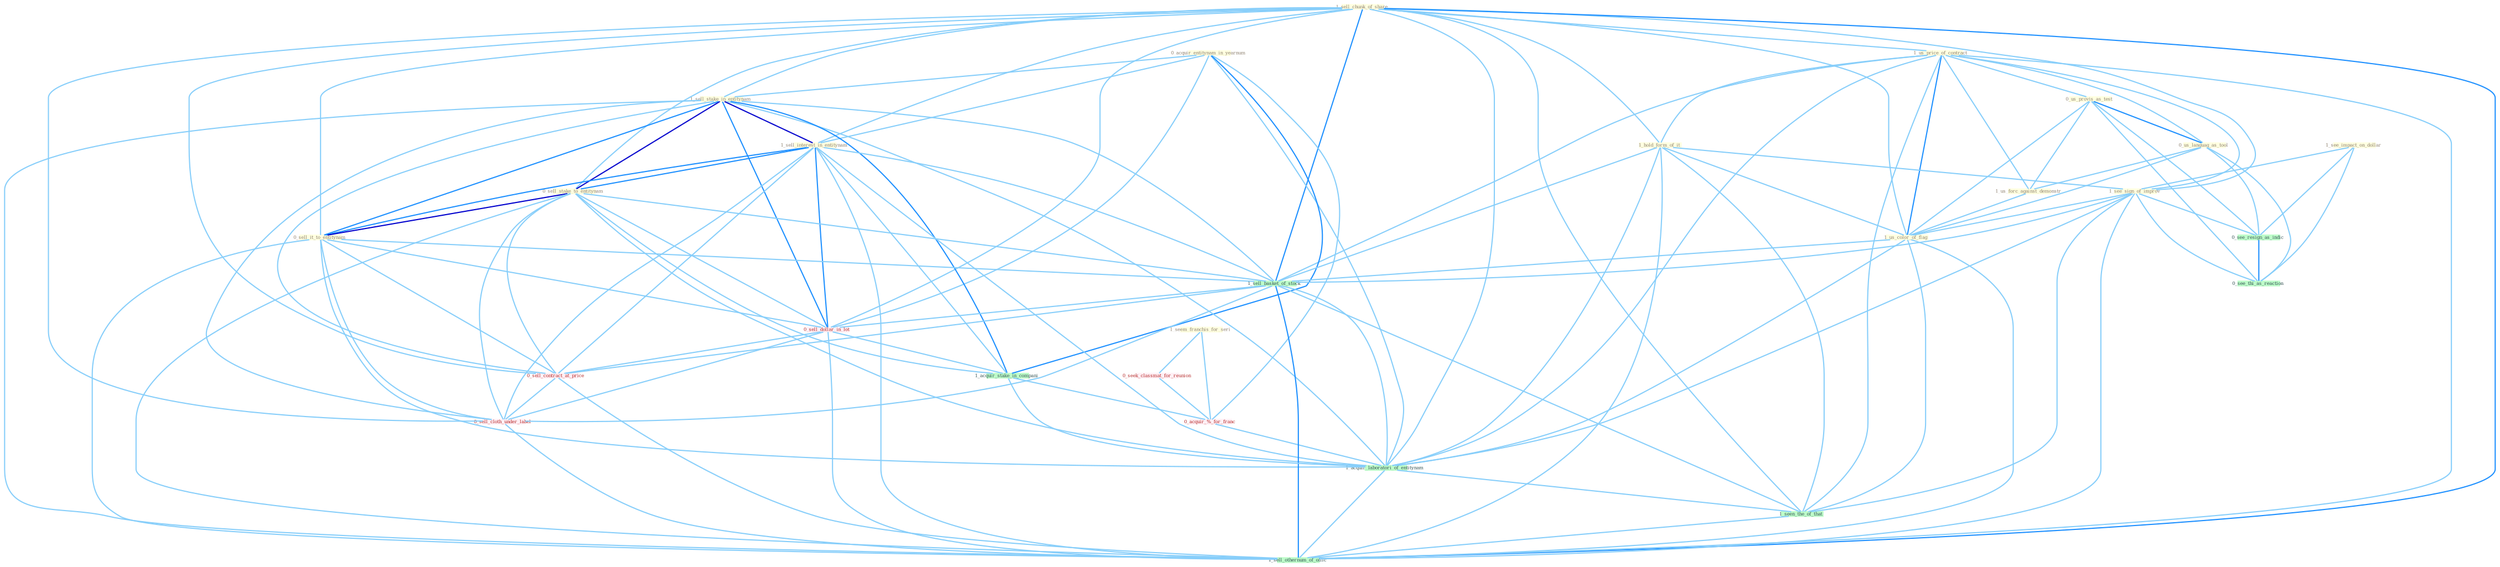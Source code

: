 Graph G{ 
    node
    [shape=polygon,style=filled,width=.5,height=.06,color="#BDFCC9",fixedsize=true,fontsize=4,
    fontcolor="#2f4f4f"];
    {node
    [color="#ffffe0", fontcolor="#8b7d6b"] "1_seem_franchis_for_seri " "1_sell_chunk_of_share " "1_us_price_of_contract " "0_us_provis_as_test " "0_acquir_entitynam_in_yearnum " "1_sell_stake_in_entitynam " "1_hold_form_of_it " "1_see_impact_on_dollar " "0_us_languag_as_tool " "1_sell_interest_in_entitynam " "0_sell_stake_to_entitynam " "1_see_sign_of_improv " "1_us_forc_against_demonstr " "0_sell_it_to_entitynam " "1_us_color_of_flag "}
{node [color="#fff0f5", fontcolor="#b22222"] "0_seek_classmat_for_reunion " "0_sell_dollar_in_lot " "0_acquir_%_for_franc " "0_sell_contract_at_price " "0_sell_cloth_under_label "}
edge [color="#B0E2FF"];

	"1_seem_franchis_for_seri " -- "0_seek_classmat_for_reunion " [w="1", color="#87cefa" ];
	"1_seem_franchis_for_seri " -- "0_acquir_%_for_franc " [w="1", color="#87cefa" ];
	"1_sell_chunk_of_share " -- "1_us_price_of_contract " [w="1", color="#87cefa" ];
	"1_sell_chunk_of_share " -- "1_sell_stake_in_entitynam " [w="1", color="#87cefa" ];
	"1_sell_chunk_of_share " -- "1_hold_form_of_it " [w="1", color="#87cefa" ];
	"1_sell_chunk_of_share " -- "1_sell_interest_in_entitynam " [w="1", color="#87cefa" ];
	"1_sell_chunk_of_share " -- "0_sell_stake_to_entitynam " [w="1", color="#87cefa" ];
	"1_sell_chunk_of_share " -- "1_see_sign_of_improv " [w="1", color="#87cefa" ];
	"1_sell_chunk_of_share " -- "0_sell_it_to_entitynam " [w="1", color="#87cefa" ];
	"1_sell_chunk_of_share " -- "1_us_color_of_flag " [w="1", color="#87cefa" ];
	"1_sell_chunk_of_share " -- "1_sell_basket_of_stock " [w="2", color="#1e90ff" , len=0.8];
	"1_sell_chunk_of_share " -- "0_sell_dollar_in_lot " [w="1", color="#87cefa" ];
	"1_sell_chunk_of_share " -- "0_sell_contract_at_price " [w="1", color="#87cefa" ];
	"1_sell_chunk_of_share " -- "1_acquir_laboratori_of_entitynam " [w="1", color="#87cefa" ];
	"1_sell_chunk_of_share " -- "0_sell_cloth_under_label " [w="1", color="#87cefa" ];
	"1_sell_chunk_of_share " -- "1_seen_the_of_that " [w="1", color="#87cefa" ];
	"1_sell_chunk_of_share " -- "1_sell_othernum_of_offic " [w="2", color="#1e90ff" , len=0.8];
	"1_us_price_of_contract " -- "0_us_provis_as_test " [w="1", color="#87cefa" ];
	"1_us_price_of_contract " -- "1_hold_form_of_it " [w="1", color="#87cefa" ];
	"1_us_price_of_contract " -- "0_us_languag_as_tool " [w="1", color="#87cefa" ];
	"1_us_price_of_contract " -- "1_see_sign_of_improv " [w="1", color="#87cefa" ];
	"1_us_price_of_contract " -- "1_us_forc_against_demonstr " [w="1", color="#87cefa" ];
	"1_us_price_of_contract " -- "1_us_color_of_flag " [w="2", color="#1e90ff" , len=0.8];
	"1_us_price_of_contract " -- "1_sell_basket_of_stock " [w="1", color="#87cefa" ];
	"1_us_price_of_contract " -- "1_acquir_laboratori_of_entitynam " [w="1", color="#87cefa" ];
	"1_us_price_of_contract " -- "1_seen_the_of_that " [w="1", color="#87cefa" ];
	"1_us_price_of_contract " -- "1_sell_othernum_of_offic " [w="1", color="#87cefa" ];
	"0_us_provis_as_test " -- "0_us_languag_as_tool " [w="2", color="#1e90ff" , len=0.8];
	"0_us_provis_as_test " -- "1_us_forc_against_demonstr " [w="1", color="#87cefa" ];
	"0_us_provis_as_test " -- "1_us_color_of_flag " [w="1", color="#87cefa" ];
	"0_us_provis_as_test " -- "0_see_resign_as_indic " [w="1", color="#87cefa" ];
	"0_us_provis_as_test " -- "0_see_thi_as_reaction " [w="1", color="#87cefa" ];
	"0_acquir_entitynam_in_yearnum " -- "1_sell_stake_in_entitynam " [w="1", color="#87cefa" ];
	"0_acquir_entitynam_in_yearnum " -- "1_sell_interest_in_entitynam " [w="1", color="#87cefa" ];
	"0_acquir_entitynam_in_yearnum " -- "0_sell_dollar_in_lot " [w="1", color="#87cefa" ];
	"0_acquir_entitynam_in_yearnum " -- "1_acquir_stake_in_compani " [w="2", color="#1e90ff" , len=0.8];
	"0_acquir_entitynam_in_yearnum " -- "0_acquir_%_for_franc " [w="1", color="#87cefa" ];
	"0_acquir_entitynam_in_yearnum " -- "1_acquir_laboratori_of_entitynam " [w="1", color="#87cefa" ];
	"1_sell_stake_in_entitynam " -- "1_sell_interest_in_entitynam " [w="3", color="#0000cd" , len=0.6];
	"1_sell_stake_in_entitynam " -- "0_sell_stake_to_entitynam " [w="3", color="#0000cd" , len=0.6];
	"1_sell_stake_in_entitynam " -- "0_sell_it_to_entitynam " [w="2", color="#1e90ff" , len=0.8];
	"1_sell_stake_in_entitynam " -- "1_sell_basket_of_stock " [w="1", color="#87cefa" ];
	"1_sell_stake_in_entitynam " -- "0_sell_dollar_in_lot " [w="2", color="#1e90ff" , len=0.8];
	"1_sell_stake_in_entitynam " -- "1_acquir_stake_in_compani " [w="2", color="#1e90ff" , len=0.8];
	"1_sell_stake_in_entitynam " -- "0_sell_contract_at_price " [w="1", color="#87cefa" ];
	"1_sell_stake_in_entitynam " -- "1_acquir_laboratori_of_entitynam " [w="1", color="#87cefa" ];
	"1_sell_stake_in_entitynam " -- "0_sell_cloth_under_label " [w="1", color="#87cefa" ];
	"1_sell_stake_in_entitynam " -- "1_sell_othernum_of_offic " [w="1", color="#87cefa" ];
	"1_hold_form_of_it " -- "1_see_sign_of_improv " [w="1", color="#87cefa" ];
	"1_hold_form_of_it " -- "1_us_color_of_flag " [w="1", color="#87cefa" ];
	"1_hold_form_of_it " -- "1_sell_basket_of_stock " [w="1", color="#87cefa" ];
	"1_hold_form_of_it " -- "1_acquir_laboratori_of_entitynam " [w="1", color="#87cefa" ];
	"1_hold_form_of_it " -- "1_seen_the_of_that " [w="1", color="#87cefa" ];
	"1_hold_form_of_it " -- "1_sell_othernum_of_offic " [w="1", color="#87cefa" ];
	"1_see_impact_on_dollar " -- "1_see_sign_of_improv " [w="1", color="#87cefa" ];
	"1_see_impact_on_dollar " -- "0_see_resign_as_indic " [w="1", color="#87cefa" ];
	"1_see_impact_on_dollar " -- "0_see_thi_as_reaction " [w="1", color="#87cefa" ];
	"0_us_languag_as_tool " -- "1_us_forc_against_demonstr " [w="1", color="#87cefa" ];
	"0_us_languag_as_tool " -- "1_us_color_of_flag " [w="1", color="#87cefa" ];
	"0_us_languag_as_tool " -- "0_see_resign_as_indic " [w="1", color="#87cefa" ];
	"0_us_languag_as_tool " -- "0_see_thi_as_reaction " [w="1", color="#87cefa" ];
	"1_sell_interest_in_entitynam " -- "0_sell_stake_to_entitynam " [w="2", color="#1e90ff" , len=0.8];
	"1_sell_interest_in_entitynam " -- "0_sell_it_to_entitynam " [w="2", color="#1e90ff" , len=0.8];
	"1_sell_interest_in_entitynam " -- "1_sell_basket_of_stock " [w="1", color="#87cefa" ];
	"1_sell_interest_in_entitynam " -- "0_sell_dollar_in_lot " [w="2", color="#1e90ff" , len=0.8];
	"1_sell_interest_in_entitynam " -- "1_acquir_stake_in_compani " [w="1", color="#87cefa" ];
	"1_sell_interest_in_entitynam " -- "0_sell_contract_at_price " [w="1", color="#87cefa" ];
	"1_sell_interest_in_entitynam " -- "1_acquir_laboratori_of_entitynam " [w="1", color="#87cefa" ];
	"1_sell_interest_in_entitynam " -- "0_sell_cloth_under_label " [w="1", color="#87cefa" ];
	"1_sell_interest_in_entitynam " -- "1_sell_othernum_of_offic " [w="1", color="#87cefa" ];
	"0_sell_stake_to_entitynam " -- "0_sell_it_to_entitynam " [w="3", color="#0000cd" , len=0.6];
	"0_sell_stake_to_entitynam " -- "1_sell_basket_of_stock " [w="1", color="#87cefa" ];
	"0_sell_stake_to_entitynam " -- "0_sell_dollar_in_lot " [w="1", color="#87cefa" ];
	"0_sell_stake_to_entitynam " -- "1_acquir_stake_in_compani " [w="1", color="#87cefa" ];
	"0_sell_stake_to_entitynam " -- "0_sell_contract_at_price " [w="1", color="#87cefa" ];
	"0_sell_stake_to_entitynam " -- "1_acquir_laboratori_of_entitynam " [w="1", color="#87cefa" ];
	"0_sell_stake_to_entitynam " -- "0_sell_cloth_under_label " [w="1", color="#87cefa" ];
	"0_sell_stake_to_entitynam " -- "1_sell_othernum_of_offic " [w="1", color="#87cefa" ];
	"1_see_sign_of_improv " -- "1_us_color_of_flag " [w="1", color="#87cefa" ];
	"1_see_sign_of_improv " -- "1_sell_basket_of_stock " [w="1", color="#87cefa" ];
	"1_see_sign_of_improv " -- "0_see_resign_as_indic " [w="1", color="#87cefa" ];
	"1_see_sign_of_improv " -- "1_acquir_laboratori_of_entitynam " [w="1", color="#87cefa" ];
	"1_see_sign_of_improv " -- "1_seen_the_of_that " [w="1", color="#87cefa" ];
	"1_see_sign_of_improv " -- "1_sell_othernum_of_offic " [w="1", color="#87cefa" ];
	"1_see_sign_of_improv " -- "0_see_thi_as_reaction " [w="1", color="#87cefa" ];
	"1_us_forc_against_demonstr " -- "1_us_color_of_flag " [w="1", color="#87cefa" ];
	"0_sell_it_to_entitynam " -- "1_sell_basket_of_stock " [w="1", color="#87cefa" ];
	"0_sell_it_to_entitynam " -- "0_sell_dollar_in_lot " [w="1", color="#87cefa" ];
	"0_sell_it_to_entitynam " -- "0_sell_contract_at_price " [w="1", color="#87cefa" ];
	"0_sell_it_to_entitynam " -- "1_acquir_laboratori_of_entitynam " [w="1", color="#87cefa" ];
	"0_sell_it_to_entitynam " -- "0_sell_cloth_under_label " [w="1", color="#87cefa" ];
	"0_sell_it_to_entitynam " -- "1_sell_othernum_of_offic " [w="1", color="#87cefa" ];
	"1_us_color_of_flag " -- "1_sell_basket_of_stock " [w="1", color="#87cefa" ];
	"1_us_color_of_flag " -- "1_acquir_laboratori_of_entitynam " [w="1", color="#87cefa" ];
	"1_us_color_of_flag " -- "1_seen_the_of_that " [w="1", color="#87cefa" ];
	"1_us_color_of_flag " -- "1_sell_othernum_of_offic " [w="1", color="#87cefa" ];
	"0_seek_classmat_for_reunion " -- "0_acquir_%_for_franc " [w="1", color="#87cefa" ];
	"1_sell_basket_of_stock " -- "0_sell_dollar_in_lot " [w="1", color="#87cefa" ];
	"1_sell_basket_of_stock " -- "0_sell_contract_at_price " [w="1", color="#87cefa" ];
	"1_sell_basket_of_stock " -- "1_acquir_laboratori_of_entitynam " [w="1", color="#87cefa" ];
	"1_sell_basket_of_stock " -- "0_sell_cloth_under_label " [w="1", color="#87cefa" ];
	"1_sell_basket_of_stock " -- "1_seen_the_of_that " [w="1", color="#87cefa" ];
	"1_sell_basket_of_stock " -- "1_sell_othernum_of_offic " [w="2", color="#1e90ff" , len=0.8];
	"0_sell_dollar_in_lot " -- "1_acquir_stake_in_compani " [w="1", color="#87cefa" ];
	"0_sell_dollar_in_lot " -- "0_sell_contract_at_price " [w="1", color="#87cefa" ];
	"0_sell_dollar_in_lot " -- "0_sell_cloth_under_label " [w="1", color="#87cefa" ];
	"0_sell_dollar_in_lot " -- "1_sell_othernum_of_offic " [w="1", color="#87cefa" ];
	"0_see_resign_as_indic " -- "0_see_thi_as_reaction " [w="2", color="#1e90ff" , len=0.8];
	"1_acquir_stake_in_compani " -- "0_acquir_%_for_franc " [w="1", color="#87cefa" ];
	"1_acquir_stake_in_compani " -- "1_acquir_laboratori_of_entitynam " [w="1", color="#87cefa" ];
	"0_acquir_%_for_franc " -- "1_acquir_laboratori_of_entitynam " [w="1", color="#87cefa" ];
	"0_sell_contract_at_price " -- "0_sell_cloth_under_label " [w="1", color="#87cefa" ];
	"0_sell_contract_at_price " -- "1_sell_othernum_of_offic " [w="1", color="#87cefa" ];
	"1_acquir_laboratori_of_entitynam " -- "1_seen_the_of_that " [w="1", color="#87cefa" ];
	"1_acquir_laboratori_of_entitynam " -- "1_sell_othernum_of_offic " [w="1", color="#87cefa" ];
	"0_sell_cloth_under_label " -- "1_sell_othernum_of_offic " [w="1", color="#87cefa" ];
	"1_seen_the_of_that " -- "1_sell_othernum_of_offic " [w="1", color="#87cefa" ];
}
